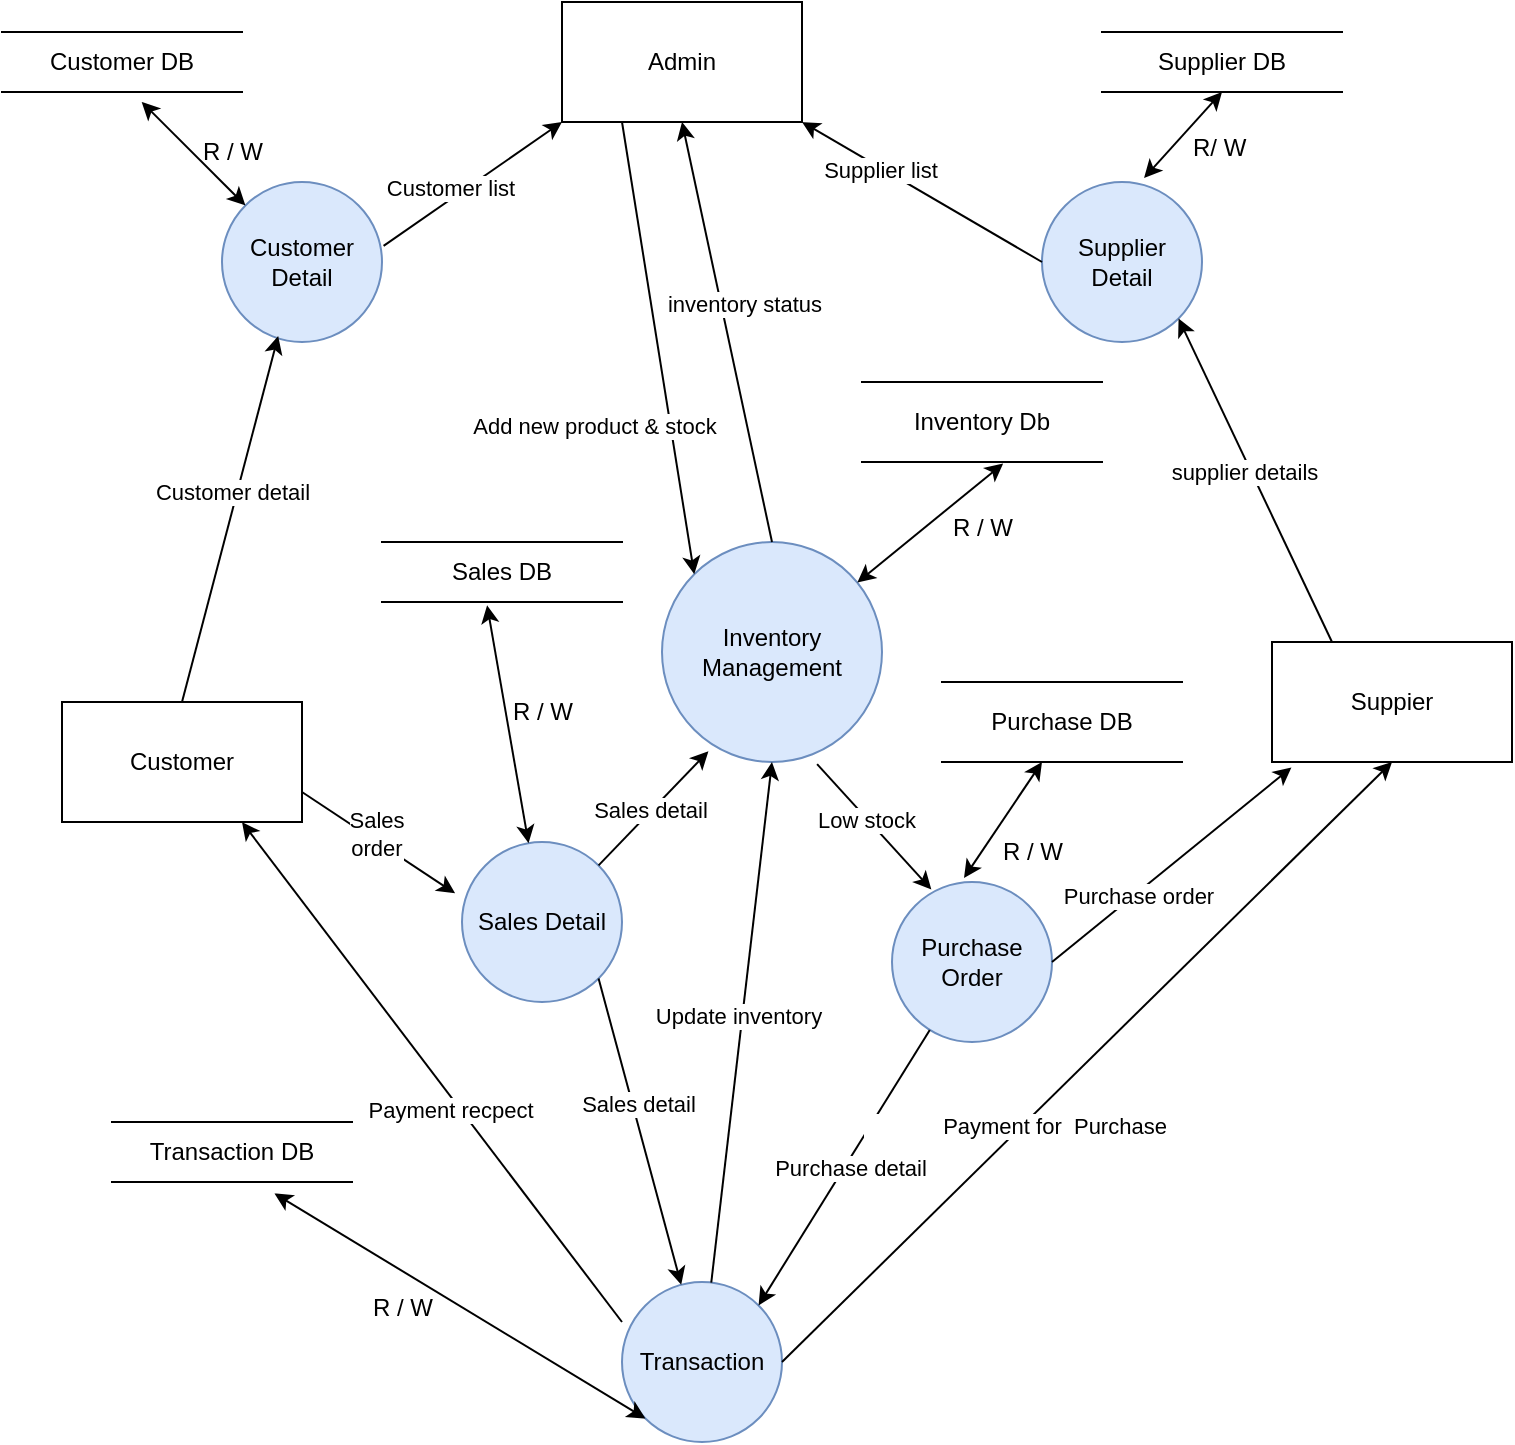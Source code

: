 <mxfile version="24.3.1" type="device">
  <diagram name="Page-1" id="OEnzV9YvZh3IL1NYiS5P">
    <mxGraphModel dx="1167" dy="1680" grid="1" gridSize="10" guides="1" tooltips="1" connect="1" arrows="1" fold="1" page="1" pageScale="1" pageWidth="850" pageHeight="1100" math="0" shadow="0">
      <root>
        <mxCell id="0" />
        <mxCell id="1" parent="0" />
        <mxCell id="Nk9Tc0fNVDyoN0I9WubI-2" value="Admin" style="rounded=0;whiteSpace=wrap;html=1;" parent="1" vertex="1">
          <mxGeometry x="340" y="-1070" width="120" height="60" as="geometry" />
        </mxCell>
        <mxCell id="Nk9Tc0fNVDyoN0I9WubI-3" value="Suppier" style="rounded=0;whiteSpace=wrap;html=1;" parent="1" vertex="1">
          <mxGeometry x="695" y="-750" width="120" height="60" as="geometry" />
        </mxCell>
        <mxCell id="Nk9Tc0fNVDyoN0I9WubI-4" value="Customer" style="rounded=0;whiteSpace=wrap;html=1;" parent="1" vertex="1">
          <mxGeometry x="90" y="-720" width="120" height="60" as="geometry" />
        </mxCell>
        <mxCell id="Nk9Tc0fNVDyoN0I9WubI-5" value="Transaction" style="ellipse;whiteSpace=wrap;html=1;aspect=fixed;fillColor=#dae8fc;strokeColor=#6c8ebf;" parent="1" vertex="1">
          <mxGeometry x="370" y="-430" width="80" height="80" as="geometry" />
        </mxCell>
        <mxCell id="Nk9Tc0fNVDyoN0I9WubI-6" value="Purchase&lt;div&gt;Order&lt;/div&gt;" style="ellipse;whiteSpace=wrap;html=1;aspect=fixed;fillColor=#dae8fc;strokeColor=#6c8ebf;" parent="1" vertex="1">
          <mxGeometry x="505" y="-630" width="80" height="80" as="geometry" />
        </mxCell>
        <mxCell id="Nk9Tc0fNVDyoN0I9WubI-7" value="Sales Detail" style="ellipse;whiteSpace=wrap;html=1;aspect=fixed;fillColor=#dae8fc;strokeColor=#6c8ebf;" parent="1" vertex="1">
          <mxGeometry x="290" y="-650" width="80" height="80" as="geometry" />
        </mxCell>
        <mxCell id="Nk9Tc0fNVDyoN0I9WubI-8" value="Inventory&lt;div&gt;Management&lt;/div&gt;" style="ellipse;whiteSpace=wrap;html=1;aspect=fixed;fillColor=#dae8fc;strokeColor=#6c8ebf;" parent="1" vertex="1">
          <mxGeometry x="390" y="-800" width="110" height="110" as="geometry" />
        </mxCell>
        <mxCell id="Nk9Tc0fNVDyoN0I9WubI-9" value="Supplier&lt;div&gt;Detail&lt;/div&gt;" style="ellipse;whiteSpace=wrap;html=1;aspect=fixed;fillColor=#dae8fc;strokeColor=#6c8ebf;" parent="1" vertex="1">
          <mxGeometry x="580" y="-980" width="80" height="80" as="geometry" />
        </mxCell>
        <mxCell id="Nk9Tc0fNVDyoN0I9WubI-10" value="Customer&lt;div&gt;Detail&lt;/div&gt;" style="ellipse;whiteSpace=wrap;html=1;aspect=fixed;fillColor=#dae8fc;strokeColor=#6c8ebf;" parent="1" vertex="1">
          <mxGeometry x="170" y="-980" width="80" height="80" as="geometry" />
        </mxCell>
        <mxCell id="Nk9Tc0fNVDyoN0I9WubI-11" value="Customer DB" style="shape=partialRectangle;whiteSpace=wrap;html=1;left=0;right=0;fillColor=none;" parent="1" vertex="1">
          <mxGeometry x="60" y="-1055" width="120" height="30" as="geometry" />
        </mxCell>
        <mxCell id="Nk9Tc0fNVDyoN0I9WubI-12" value="Supplier DB" style="shape=partialRectangle;whiteSpace=wrap;html=1;left=0;right=0;fillColor=none;" parent="1" vertex="1">
          <mxGeometry x="610" y="-1055" width="120" height="30" as="geometry" />
        </mxCell>
        <mxCell id="Nk9Tc0fNVDyoN0I9WubI-13" value="Sales DB" style="shape=partialRectangle;whiteSpace=wrap;html=1;left=0;right=0;fillColor=none;" parent="1" vertex="1">
          <mxGeometry x="250" y="-800" width="120" height="30" as="geometry" />
        </mxCell>
        <mxCell id="Nk9Tc0fNVDyoN0I9WubI-14" value="Inventory Db" style="shape=partialRectangle;whiteSpace=wrap;html=1;left=0;right=0;fillColor=none;" parent="1" vertex="1">
          <mxGeometry x="490" y="-880" width="120" height="40" as="geometry" />
        </mxCell>
        <mxCell id="Nk9Tc0fNVDyoN0I9WubI-15" value="Purchase DB" style="shape=partialRectangle;whiteSpace=wrap;html=1;left=0;right=0;fillColor=none;" parent="1" vertex="1">
          <mxGeometry x="530" y="-730" width="120" height="40" as="geometry" />
        </mxCell>
        <mxCell id="Nk9Tc0fNVDyoN0I9WubI-16" value="Transaction DB" style="shape=partialRectangle;whiteSpace=wrap;html=1;left=0;right=0;fillColor=none;" parent="1" vertex="1">
          <mxGeometry x="115" y="-510" width="120" height="30" as="geometry" />
        </mxCell>
        <mxCell id="Nk9Tc0fNVDyoN0I9WubI-18" value="" style="endArrow=classic;startArrow=classic;html=1;rounded=0;entryX=0.582;entryY=1.165;entryDx=0;entryDy=0;entryPerimeter=0;exitX=0;exitY=0;exitDx=0;exitDy=0;" parent="1" source="Nk9Tc0fNVDyoN0I9WubI-10" target="Nk9Tc0fNVDyoN0I9WubI-11" edge="1">
          <mxGeometry width="50" height="50" relative="1" as="geometry">
            <mxPoint x="95" y="-980" as="sourcePoint" />
            <mxPoint x="145" y="-1030" as="targetPoint" />
          </mxGeometry>
        </mxCell>
        <mxCell id="Nk9Tc0fNVDyoN0I9WubI-19" value="R / W" style="text;html=1;align=center;verticalAlign=middle;resizable=0;points=[];autosize=1;strokeColor=none;fillColor=none;" parent="1" vertex="1">
          <mxGeometry x="150" y="-1010" width="50" height="30" as="geometry" />
        </mxCell>
        <mxCell id="Nk9Tc0fNVDyoN0I9WubI-31" value="" style="edgeStyle=none;orthogonalLoop=1;jettySize=auto;html=1;rounded=0;exitX=0.5;exitY=0;exitDx=0;exitDy=0;entryX=0.351;entryY=0.963;entryDx=0;entryDy=0;entryPerimeter=0;" parent="1" source="Nk9Tc0fNVDyoN0I9WubI-4" target="Nk9Tc0fNVDyoN0I9WubI-10" edge="1">
          <mxGeometry width="100" relative="1" as="geometry">
            <mxPoint x="180" y="-890" as="sourcePoint" />
            <mxPoint x="280" y="-890" as="targetPoint" />
            <Array as="points" />
          </mxGeometry>
        </mxCell>
        <mxCell id="Nk9Tc0fNVDyoN0I9WubI-66" value="Customer detail" style="edgeLabel;html=1;align=center;verticalAlign=middle;resizable=0;points=[];" parent="Nk9Tc0fNVDyoN0I9WubI-31" vertex="1" connectable="0">
          <mxGeometry x="0.147" y="3" relative="1" as="geometry">
            <mxPoint as="offset" />
          </mxGeometry>
        </mxCell>
        <mxCell id="Nk9Tc0fNVDyoN0I9WubI-32" value="" style="edgeStyle=none;orthogonalLoop=1;jettySize=auto;html=1;rounded=0;exitX=1.01;exitY=0.399;exitDx=0;exitDy=0;exitPerimeter=0;entryX=0;entryY=1;entryDx=0;entryDy=0;" parent="1" source="Nk9Tc0fNVDyoN0I9WubI-10" target="Nk9Tc0fNVDyoN0I9WubI-2" edge="1">
          <mxGeometry width="100" relative="1" as="geometry">
            <mxPoint x="230" y="-920" as="sourcePoint" />
            <mxPoint x="330" y="-920" as="targetPoint" />
            <Array as="points" />
          </mxGeometry>
        </mxCell>
        <mxCell id="Nk9Tc0fNVDyoN0I9WubI-67" value="Customer list" style="edgeLabel;html=1;align=center;verticalAlign=middle;resizable=0;points=[];" parent="Nk9Tc0fNVDyoN0I9WubI-32" vertex="1" connectable="0">
          <mxGeometry x="-0.187" y="5" relative="1" as="geometry">
            <mxPoint as="offset" />
          </mxGeometry>
        </mxCell>
        <mxCell id="Nk9Tc0fNVDyoN0I9WubI-33" value="" style="edgeStyle=none;orthogonalLoop=1;jettySize=auto;html=1;rounded=0;exitX=0;exitY=0.5;exitDx=0;exitDy=0;entryX=0;entryY=1;entryDx=0;entryDy=0;" parent="1" source="Nk9Tc0fNVDyoN0I9WubI-9" edge="1">
          <mxGeometry width="100" relative="1" as="geometry">
            <mxPoint x="371" y="-948" as="sourcePoint" />
            <mxPoint x="460" y="-1010" as="targetPoint" />
            <Array as="points" />
          </mxGeometry>
        </mxCell>
        <mxCell id="Nk9Tc0fNVDyoN0I9WubI-71" value="Supplier list" style="edgeLabel;html=1;align=center;verticalAlign=middle;resizable=0;points=[];" parent="Nk9Tc0fNVDyoN0I9WubI-33" vertex="1" connectable="0">
          <mxGeometry x="0.354" y="1" relative="1" as="geometry">
            <mxPoint as="offset" />
          </mxGeometry>
        </mxCell>
        <mxCell id="Nk9Tc0fNVDyoN0I9WubI-34" value="" style="edgeStyle=none;orthogonalLoop=1;jettySize=auto;html=1;rounded=0;exitX=0.5;exitY=0;exitDx=0;exitDy=0;entryX=0.5;entryY=1;entryDx=0;entryDy=0;" parent="1" source="Nk9Tc0fNVDyoN0I9WubI-8" target="Nk9Tc0fNVDyoN0I9WubI-2" edge="1">
          <mxGeometry width="100" relative="1" as="geometry">
            <mxPoint x="590" y="-930" as="sourcePoint" />
            <mxPoint x="470" y="-1000" as="targetPoint" />
            <Array as="points" />
          </mxGeometry>
        </mxCell>
        <mxCell id="Nk9Tc0fNVDyoN0I9WubI-69" value="inventory status" style="edgeLabel;html=1;align=center;verticalAlign=middle;resizable=0;points=[];" parent="Nk9Tc0fNVDyoN0I9WubI-34" vertex="1" connectable="0">
          <mxGeometry x="0.144" y="3" relative="1" as="geometry">
            <mxPoint x="14" as="offset" />
          </mxGeometry>
        </mxCell>
        <mxCell id="Nk9Tc0fNVDyoN0I9WubI-35" value="" style="edgeStyle=none;orthogonalLoop=1;jettySize=auto;html=1;rounded=0;exitX=0.25;exitY=1;exitDx=0;exitDy=0;entryX=0;entryY=0;entryDx=0;entryDy=0;" parent="1" source="Nk9Tc0fNVDyoN0I9WubI-2" target="Nk9Tc0fNVDyoN0I9WubI-8" edge="1">
          <mxGeometry width="100" relative="1" as="geometry">
            <mxPoint x="402" y="-753" as="sourcePoint" />
            <mxPoint x="420" y="-790" as="targetPoint" />
            <Array as="points" />
          </mxGeometry>
        </mxCell>
        <mxCell id="Nk9Tc0fNVDyoN0I9WubI-68" value="&lt;div style=&quot;&quot;&gt;Add new product &amp;amp; stock&lt;/div&gt;" style="edgeLabel;html=1;align=center;verticalAlign=middle;resizable=0;points=[];" parent="Nk9Tc0fNVDyoN0I9WubI-35" vertex="1" connectable="0">
          <mxGeometry x="0.347" y="-1" relative="1" as="geometry">
            <mxPoint x="-38" as="offset" />
          </mxGeometry>
        </mxCell>
        <mxCell id="Nk9Tc0fNVDyoN0I9WubI-36" value="" style="endArrow=classic;startArrow=classic;html=1;rounded=0;entryX=0.5;entryY=1;entryDx=0;entryDy=0;exitX=0.638;exitY=-0.025;exitDx=0;exitDy=0;exitPerimeter=0;" parent="1" source="Nk9Tc0fNVDyoN0I9WubI-9" target="Nk9Tc0fNVDyoN0I9WubI-12" edge="1">
          <mxGeometry width="50" height="50" relative="1" as="geometry">
            <mxPoint x="620" y="-982" as="sourcePoint" />
            <mxPoint x="670" y="-1032" as="targetPoint" />
          </mxGeometry>
        </mxCell>
        <mxCell id="Nk9Tc0fNVDyoN0I9WubI-37" value="" style="endArrow=classic;startArrow=classic;html=1;rounded=0;entryX=0.588;entryY=1.02;entryDx=0;entryDy=0;entryPerimeter=0;" parent="1" edge="1" target="Nk9Tc0fNVDyoN0I9WubI-14" source="Nk9Tc0fNVDyoN0I9WubI-8">
          <mxGeometry width="50" height="50" relative="1" as="geometry">
            <mxPoint x="505" y="-782" as="sourcePoint" />
            <mxPoint x="544" y="-840" as="targetPoint" />
          </mxGeometry>
        </mxCell>
        <mxCell id="Nk9Tc0fNVDyoN0I9WubI-38" value="" style="endArrow=classic;startArrow=classic;html=1;rounded=0;entryX=0.438;entryY=1.055;entryDx=0;entryDy=0;entryPerimeter=0;" parent="1" source="Nk9Tc0fNVDyoN0I9WubI-7" target="Nk9Tc0fNVDyoN0I9WubI-13" edge="1">
          <mxGeometry width="50" height="50" relative="1" as="geometry">
            <mxPoint x="220" y="-712" as="sourcePoint" />
            <mxPoint x="259" y="-770" as="targetPoint" />
          </mxGeometry>
        </mxCell>
        <mxCell id="Nk9Tc0fNVDyoN0I9WubI-39" value="" style="endArrow=classic;startArrow=classic;html=1;rounded=0;entryX=0.5;entryY=1;entryDx=0;entryDy=0;exitX=0.638;exitY=-0.025;exitDx=0;exitDy=0;exitPerimeter=0;" parent="1" edge="1">
          <mxGeometry width="50" height="50" relative="1" as="geometry">
            <mxPoint x="541" y="-632" as="sourcePoint" />
            <mxPoint x="580" y="-690" as="targetPoint" />
          </mxGeometry>
        </mxCell>
        <mxCell id="Nk9Tc0fNVDyoN0I9WubI-40" value="" style="endArrow=classic;startArrow=classic;html=1;rounded=0;entryX=0.677;entryY=1.191;entryDx=0;entryDy=0;exitX=0;exitY=1;exitDx=0;exitDy=0;entryPerimeter=0;" parent="1" source="Nk9Tc0fNVDyoN0I9WubI-5" target="Nk9Tc0fNVDyoN0I9WubI-16" edge="1">
          <mxGeometry width="50" height="50" relative="1" as="geometry">
            <mxPoint x="280" y="-402" as="sourcePoint" />
            <mxPoint x="319" y="-460" as="targetPoint" />
          </mxGeometry>
        </mxCell>
        <mxCell id="Nk9Tc0fNVDyoN0I9WubI-41" value="" style="endArrow=classic;html=1;rounded=0;entryX=0.75;entryY=1;entryDx=0;entryDy=0;exitX=0;exitY=0.25;exitDx=0;exitDy=0;exitPerimeter=0;" parent="1" source="Nk9Tc0fNVDyoN0I9WubI-5" target="Nk9Tc0fNVDyoN0I9WubI-4" edge="1">
          <mxGeometry width="50" height="50" relative="1" as="geometry">
            <mxPoint x="350" y="-460" as="sourcePoint" />
            <mxPoint x="400" y="-510" as="targetPoint" />
          </mxGeometry>
        </mxCell>
        <mxCell id="Nk9Tc0fNVDyoN0I9WubI-64" value="Payment recpect" style="edgeLabel;html=1;align=center;verticalAlign=middle;resizable=0;points=[];" parent="Nk9Tc0fNVDyoN0I9WubI-41" vertex="1" connectable="0">
          <mxGeometry x="-0.128" y="4" relative="1" as="geometry">
            <mxPoint as="offset" />
          </mxGeometry>
        </mxCell>
        <mxCell id="Nk9Tc0fNVDyoN0I9WubI-42" value="" style="endArrow=classic;html=1;rounded=0;exitX=1;exitY=1;exitDx=0;exitDy=0;" parent="1" source="Nk9Tc0fNVDyoN0I9WubI-7" target="Nk9Tc0fNVDyoN0I9WubI-5" edge="1">
          <mxGeometry width="50" height="50" relative="1" as="geometry">
            <mxPoint x="460" y="-620" as="sourcePoint" />
            <mxPoint x="510" y="-670" as="targetPoint" />
          </mxGeometry>
        </mxCell>
        <mxCell id="Nk9Tc0fNVDyoN0I9WubI-63" value="Sales detail" style="edgeLabel;html=1;align=center;verticalAlign=middle;resizable=0;points=[];" parent="Nk9Tc0fNVDyoN0I9WubI-42" vertex="1" connectable="0">
          <mxGeometry x="-0.183" y="3" relative="1" as="geometry">
            <mxPoint as="offset" />
          </mxGeometry>
        </mxCell>
        <mxCell id="Nk9Tc0fNVDyoN0I9WubI-43" value="" style="endArrow=classic;html=1;rounded=0;entryX=0.5;entryY=1;entryDx=0;entryDy=0;" parent="1" source="Nk9Tc0fNVDyoN0I9WubI-5" target="Nk9Tc0fNVDyoN0I9WubI-8" edge="1">
          <mxGeometry width="50" height="50" relative="1" as="geometry">
            <mxPoint x="460" y="-620" as="sourcePoint" />
            <mxPoint x="510" y="-670" as="targetPoint" />
          </mxGeometry>
        </mxCell>
        <mxCell id="Nk9Tc0fNVDyoN0I9WubI-61" value="Update inventory" style="edgeLabel;html=1;align=center;verticalAlign=middle;resizable=0;points=[];" parent="Nk9Tc0fNVDyoN0I9WubI-43" vertex="1" connectable="0">
          <mxGeometry x="0.027" y="2" relative="1" as="geometry">
            <mxPoint as="offset" />
          </mxGeometry>
        </mxCell>
        <mxCell id="Nk9Tc0fNVDyoN0I9WubI-44" value="" style="endArrow=classic;html=1;rounded=0;entryX=1;entryY=0;entryDx=0;entryDy=0;" parent="1" source="Nk9Tc0fNVDyoN0I9WubI-6" target="Nk9Tc0fNVDyoN0I9WubI-5" edge="1">
          <mxGeometry width="50" height="50" relative="1" as="geometry">
            <mxPoint x="460" y="-620" as="sourcePoint" />
            <mxPoint x="510" y="-670" as="targetPoint" />
          </mxGeometry>
        </mxCell>
        <mxCell id="Nk9Tc0fNVDyoN0I9WubI-57" value="Purchase detail" style="edgeLabel;html=1;align=center;verticalAlign=middle;resizable=0;points=[];" parent="Nk9Tc0fNVDyoN0I9WubI-44" vertex="1" connectable="0">
          <mxGeometry x="-0.015" y="2" relative="1" as="geometry">
            <mxPoint as="offset" />
          </mxGeometry>
        </mxCell>
        <mxCell id="Nk9Tc0fNVDyoN0I9WubI-45" value="" style="endArrow=classic;html=1;rounded=0;entryX=0.5;entryY=1;entryDx=0;entryDy=0;exitX=1;exitY=0.5;exitDx=0;exitDy=0;" parent="1" source="Nk9Tc0fNVDyoN0I9WubI-5" edge="1" target="Nk9Tc0fNVDyoN0I9WubI-3">
          <mxGeometry width="50" height="50" relative="1" as="geometry">
            <mxPoint x="730" y="-350" as="sourcePoint" />
            <mxPoint x="779" y="-660" as="targetPoint" />
          </mxGeometry>
        </mxCell>
        <mxCell id="Nk9Tc0fNVDyoN0I9WubI-56" value="&lt;blockquote style=&quot;margin: 0 0 0 40px; border: none; padding: 0px;&quot;&gt;&lt;div style=&quot;&quot;&gt;Payment for&amp;nbsp; Purchase&lt;/div&gt;&lt;/blockquote&gt;" style="edgeLabel;html=1;align=center;verticalAlign=middle;resizable=0;points=[];" parent="Nk9Tc0fNVDyoN0I9WubI-45" vertex="1" connectable="0">
          <mxGeometry x="-0.227" y="3" relative="1" as="geometry">
            <mxPoint as="offset" />
          </mxGeometry>
        </mxCell>
        <mxCell id="Nk9Tc0fNVDyoN0I9WubI-46" value="" style="endArrow=classic;html=1;rounded=0;exitX=0.705;exitY=1.01;exitDx=0;exitDy=0;exitPerimeter=0;entryX=0.246;entryY=0.047;entryDx=0;entryDy=0;entryPerimeter=0;" parent="1" source="Nk9Tc0fNVDyoN0I9WubI-8" target="Nk9Tc0fNVDyoN0I9WubI-6" edge="1">
          <mxGeometry width="50" height="50" relative="1" as="geometry">
            <mxPoint x="460" y="-620" as="sourcePoint" />
            <mxPoint x="510" y="-670" as="targetPoint" />
          </mxGeometry>
        </mxCell>
        <mxCell id="Nk9Tc0fNVDyoN0I9WubI-60" value="Low stock" style="edgeLabel;html=1;align=center;verticalAlign=middle;resizable=0;points=[];" parent="Nk9Tc0fNVDyoN0I9WubI-46" vertex="1" connectable="0">
          <mxGeometry x="-0.143" y="-1" relative="1" as="geometry">
            <mxPoint as="offset" />
          </mxGeometry>
        </mxCell>
        <mxCell id="Nk9Tc0fNVDyoN0I9WubI-47" value="" style="endArrow=classic;html=1;rounded=0;entryX=0.081;entryY=1.045;entryDx=0;entryDy=0;entryPerimeter=0;exitX=1;exitY=0.5;exitDx=0;exitDy=0;" parent="1" source="Nk9Tc0fNVDyoN0I9WubI-6" target="Nk9Tc0fNVDyoN0I9WubI-3" edge="1">
          <mxGeometry width="50" height="50" relative="1" as="geometry">
            <mxPoint x="630" y="-640" as="sourcePoint" />
            <mxPoint x="650" y="-600" as="targetPoint" />
          </mxGeometry>
        </mxCell>
        <mxCell id="Nk9Tc0fNVDyoN0I9WubI-59" value="Purchase order" style="edgeLabel;html=1;align=center;verticalAlign=middle;resizable=0;points=[];" parent="Nk9Tc0fNVDyoN0I9WubI-47" vertex="1" connectable="0">
          <mxGeometry x="-0.293" y="-1" relative="1" as="geometry">
            <mxPoint as="offset" />
          </mxGeometry>
        </mxCell>
        <mxCell id="Nk9Tc0fNVDyoN0I9WubI-48" value="" style="endArrow=classic;html=1;rounded=0;exitX=1;exitY=0;exitDx=0;exitDy=0;entryX=0.211;entryY=0.951;entryDx=0;entryDy=0;entryPerimeter=0;" parent="1" source="Nk9Tc0fNVDyoN0I9WubI-7" target="Nk9Tc0fNVDyoN0I9WubI-8" edge="1">
          <mxGeometry width="50" height="50" relative="1" as="geometry">
            <mxPoint x="460" y="-620" as="sourcePoint" />
            <mxPoint x="510" y="-670" as="targetPoint" />
          </mxGeometry>
        </mxCell>
        <mxCell id="Nk9Tc0fNVDyoN0I9WubI-62" value="Sales detail" style="edgeLabel;html=1;align=center;verticalAlign=middle;resizable=0;points=[];" parent="Nk9Tc0fNVDyoN0I9WubI-48" vertex="1" connectable="0">
          <mxGeometry x="-0.041" y="1" relative="1" as="geometry">
            <mxPoint as="offset" />
          </mxGeometry>
        </mxCell>
        <mxCell id="Nk9Tc0fNVDyoN0I9WubI-49" value="" style="endArrow=classic;html=1;rounded=0;exitX=1;exitY=0.75;exitDx=0;exitDy=0;entryX=-0.043;entryY=0.321;entryDx=0;entryDy=0;entryPerimeter=0;" parent="1" source="Nk9Tc0fNVDyoN0I9WubI-4" target="Nk9Tc0fNVDyoN0I9WubI-7" edge="1">
          <mxGeometry width="50" height="50" relative="1" as="geometry">
            <mxPoint x="460" y="-620" as="sourcePoint" />
            <mxPoint x="510" y="-670" as="targetPoint" />
          </mxGeometry>
        </mxCell>
        <mxCell id="Nk9Tc0fNVDyoN0I9WubI-65" value="Sales&lt;div&gt;order&lt;/div&gt;" style="edgeLabel;html=1;align=center;verticalAlign=middle;resizable=0;points=[];" parent="Nk9Tc0fNVDyoN0I9WubI-49" vertex="1" connectable="0">
          <mxGeometry x="-0.091" y="2" relative="1" as="geometry">
            <mxPoint x="1" as="offset" />
          </mxGeometry>
        </mxCell>
        <mxCell id="Nk9Tc0fNVDyoN0I9WubI-50" value="" style="endArrow=classic;html=1;rounded=0;entryX=1;entryY=1;entryDx=0;entryDy=0;exitX=0.25;exitY=0;exitDx=0;exitDy=0;" parent="1" source="Nk9Tc0fNVDyoN0I9WubI-3" target="Nk9Tc0fNVDyoN0I9WubI-9" edge="1">
          <mxGeometry width="50" height="50" relative="1" as="geometry">
            <mxPoint x="650" y="-780" as="sourcePoint" />
            <mxPoint x="700" y="-830" as="targetPoint" />
          </mxGeometry>
        </mxCell>
        <mxCell id="Nk9Tc0fNVDyoN0I9WubI-72" value="supplier details" style="edgeLabel;html=1;align=center;verticalAlign=middle;resizable=0;points=[];" parent="Nk9Tc0fNVDyoN0I9WubI-50" vertex="1" connectable="0">
          <mxGeometry x="0.076" y="3" relative="1" as="geometry">
            <mxPoint y="1" as="offset" />
          </mxGeometry>
        </mxCell>
        <mxCell id="Nk9Tc0fNVDyoN0I9WubI-51" value="R/ W&amp;nbsp;" style="text;html=1;align=center;verticalAlign=middle;resizable=0;points=[];autosize=1;strokeColor=none;fillColor=none;" parent="1" vertex="1">
          <mxGeometry x="645" y="-1012" width="50" height="30" as="geometry" />
        </mxCell>
        <mxCell id="Nk9Tc0fNVDyoN0I9WubI-52" value="R / W" style="text;html=1;align=center;verticalAlign=middle;resizable=0;points=[];autosize=1;strokeColor=none;fillColor=none;" parent="1" vertex="1">
          <mxGeometry x="305" y="-730" width="50" height="30" as="geometry" />
        </mxCell>
        <mxCell id="Nk9Tc0fNVDyoN0I9WubI-53" value="R / W" style="text;html=1;align=center;verticalAlign=middle;resizable=0;points=[];autosize=1;strokeColor=none;fillColor=none;" parent="1" vertex="1">
          <mxGeometry x="525" y="-822" width="50" height="30" as="geometry" />
        </mxCell>
        <mxCell id="Nk9Tc0fNVDyoN0I9WubI-54" value="R / W" style="text;html=1;align=center;verticalAlign=middle;resizable=0;points=[];autosize=1;strokeColor=none;fillColor=none;" parent="1" vertex="1">
          <mxGeometry x="550" y="-660" width="50" height="30" as="geometry" />
        </mxCell>
        <mxCell id="Nk9Tc0fNVDyoN0I9WubI-55" value="R / W" style="text;html=1;align=center;verticalAlign=middle;resizable=0;points=[];autosize=1;strokeColor=none;fillColor=none;" parent="1" vertex="1">
          <mxGeometry x="235" y="-432" width="50" height="30" as="geometry" />
        </mxCell>
      </root>
    </mxGraphModel>
  </diagram>
</mxfile>
